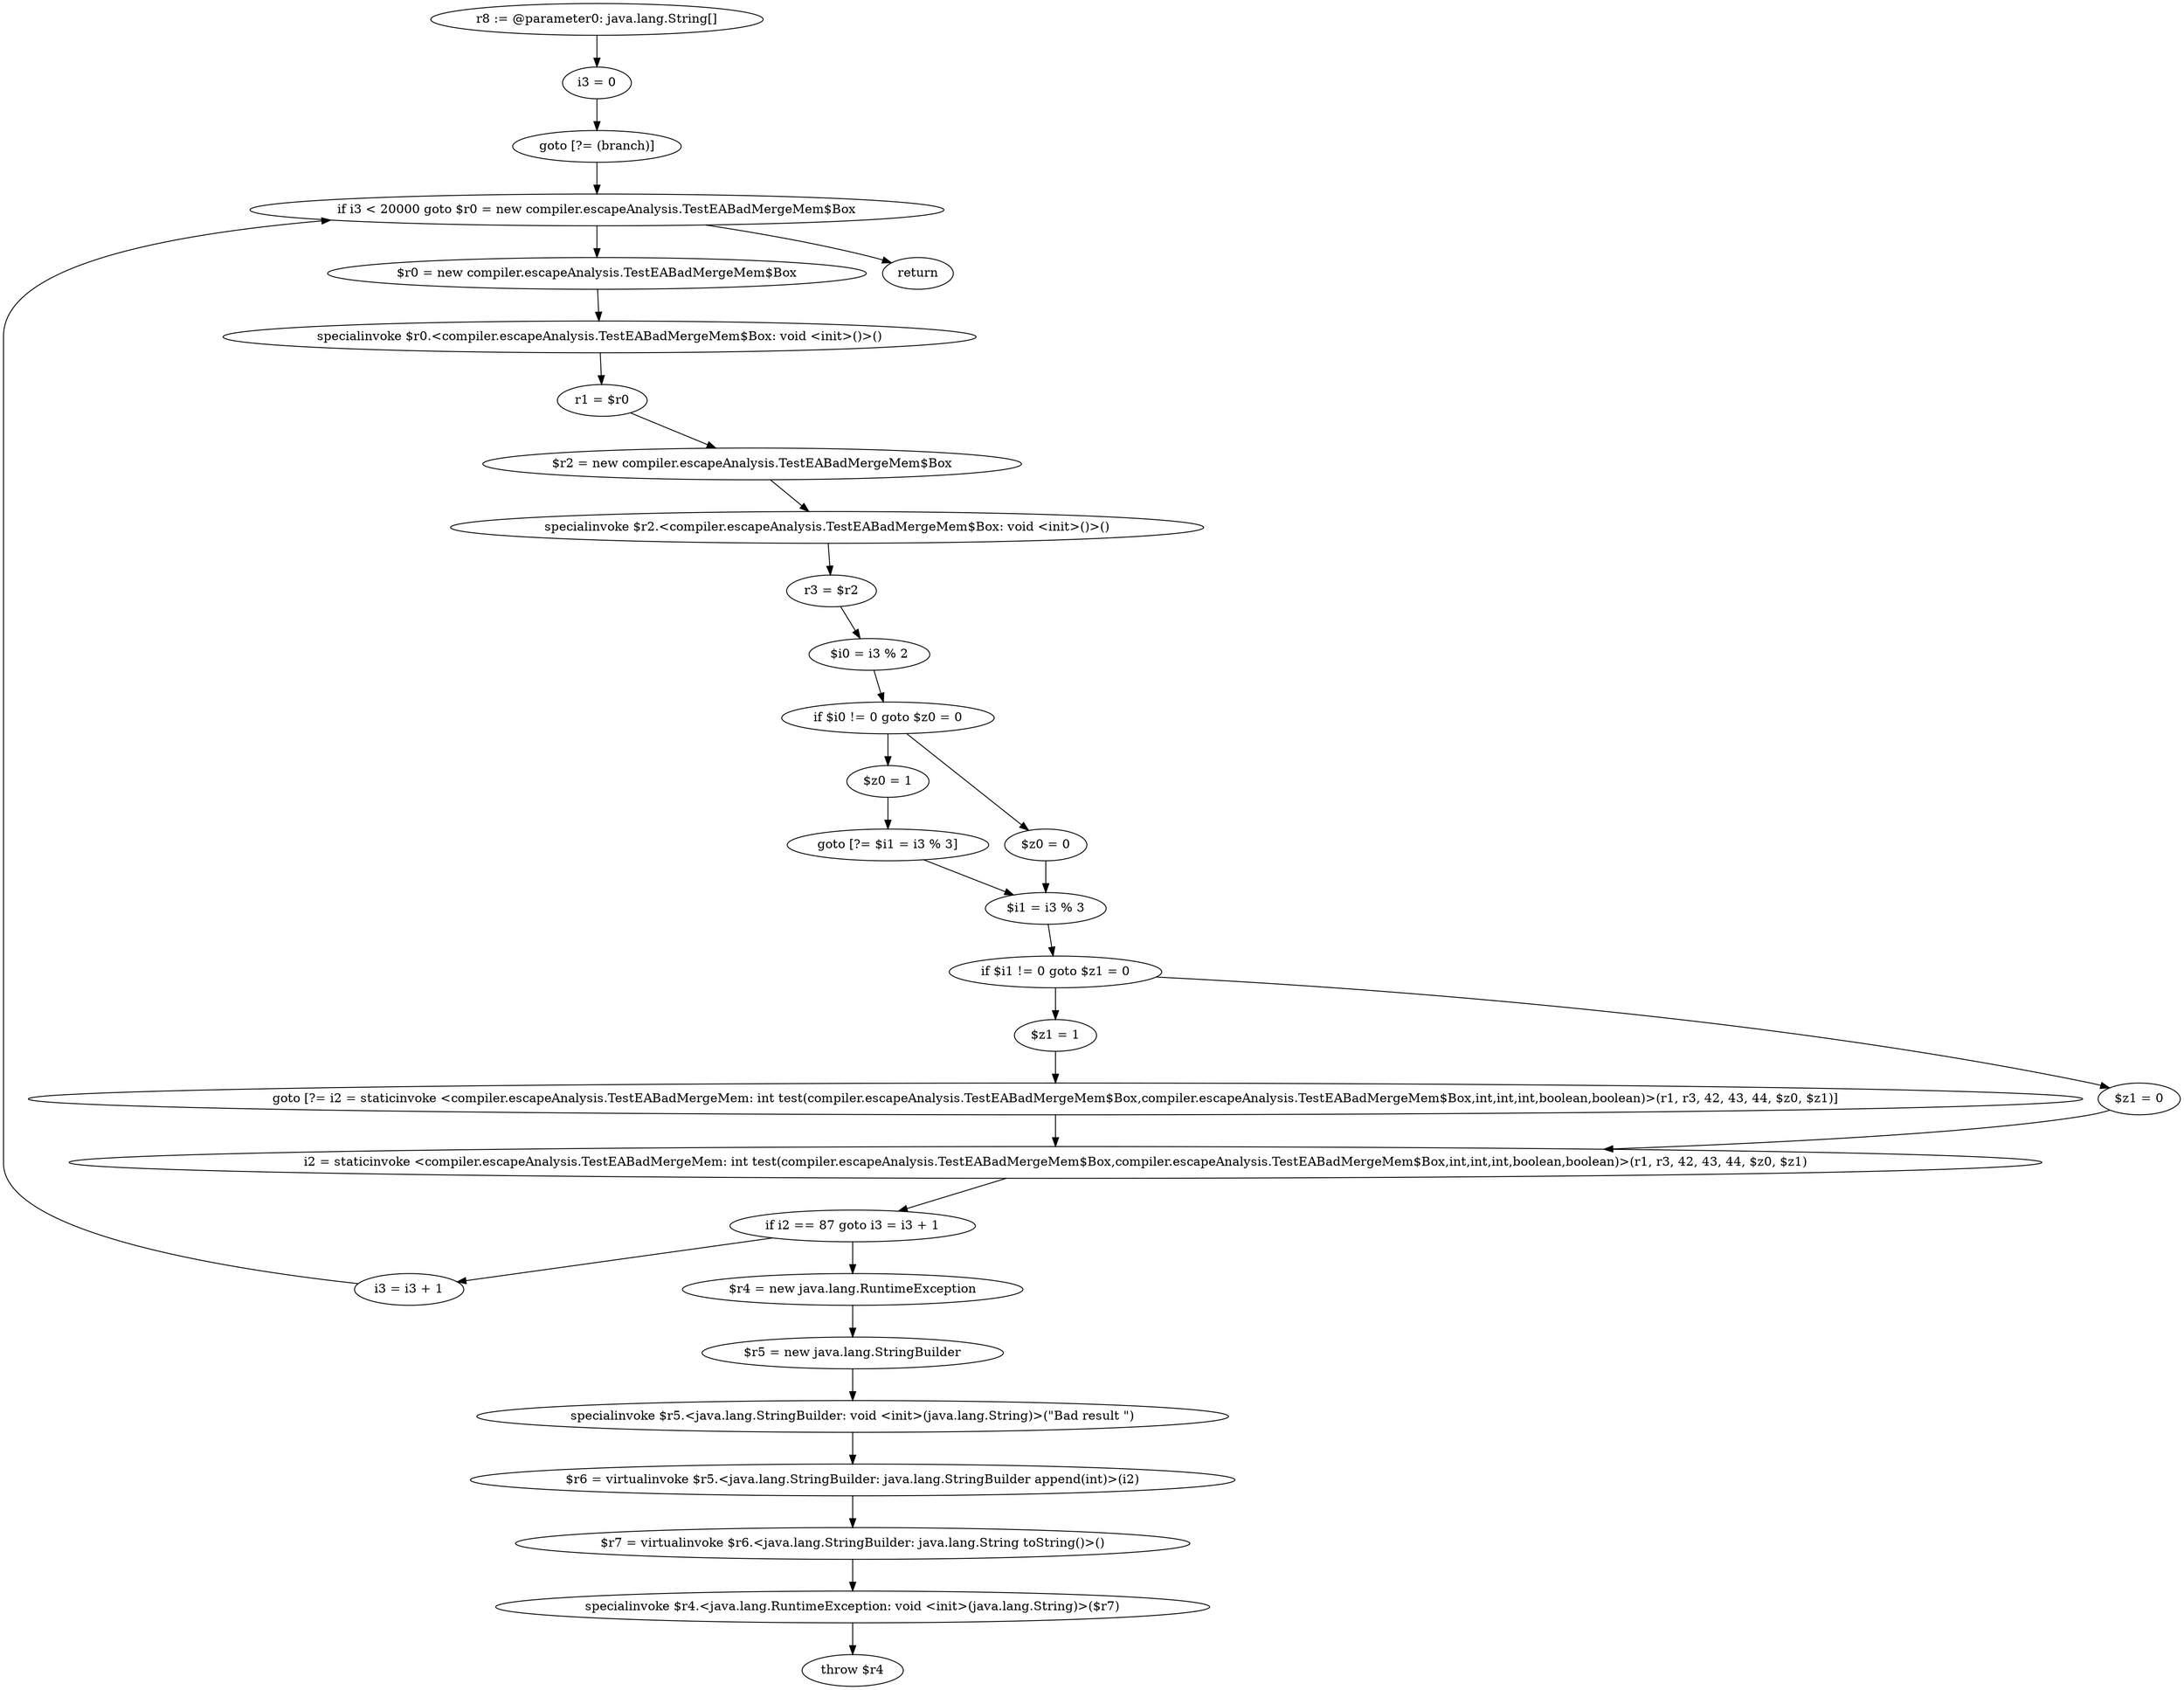digraph "unitGraph" {
    "r8 := @parameter0: java.lang.String[]"
    "i3 = 0"
    "goto [?= (branch)]"
    "$r0 = new compiler.escapeAnalysis.TestEABadMergeMem$Box"
    "specialinvoke $r0.<compiler.escapeAnalysis.TestEABadMergeMem$Box: void <init>()>()"
    "r1 = $r0"
    "$r2 = new compiler.escapeAnalysis.TestEABadMergeMem$Box"
    "specialinvoke $r2.<compiler.escapeAnalysis.TestEABadMergeMem$Box: void <init>()>()"
    "r3 = $r2"
    "$i0 = i3 % 2"
    "if $i0 != 0 goto $z0 = 0"
    "$z0 = 1"
    "goto [?= $i1 = i3 % 3]"
    "$z0 = 0"
    "$i1 = i3 % 3"
    "if $i1 != 0 goto $z1 = 0"
    "$z1 = 1"
    "goto [?= i2 = staticinvoke <compiler.escapeAnalysis.TestEABadMergeMem: int test(compiler.escapeAnalysis.TestEABadMergeMem$Box,compiler.escapeAnalysis.TestEABadMergeMem$Box,int,int,int,boolean,boolean)>(r1, r3, 42, 43, 44, $z0, $z1)]"
    "$z1 = 0"
    "i2 = staticinvoke <compiler.escapeAnalysis.TestEABadMergeMem: int test(compiler.escapeAnalysis.TestEABadMergeMem$Box,compiler.escapeAnalysis.TestEABadMergeMem$Box,int,int,int,boolean,boolean)>(r1, r3, 42, 43, 44, $z0, $z1)"
    "if i2 == 87 goto i3 = i3 + 1"
    "$r4 = new java.lang.RuntimeException"
    "$r5 = new java.lang.StringBuilder"
    "specialinvoke $r5.<java.lang.StringBuilder: void <init>(java.lang.String)>(\"Bad result \")"
    "$r6 = virtualinvoke $r5.<java.lang.StringBuilder: java.lang.StringBuilder append(int)>(i2)"
    "$r7 = virtualinvoke $r6.<java.lang.StringBuilder: java.lang.String toString()>()"
    "specialinvoke $r4.<java.lang.RuntimeException: void <init>(java.lang.String)>($r7)"
    "throw $r4"
    "i3 = i3 + 1"
    "if i3 < 20000 goto $r0 = new compiler.escapeAnalysis.TestEABadMergeMem$Box"
    "return"
    "r8 := @parameter0: java.lang.String[]"->"i3 = 0";
    "i3 = 0"->"goto [?= (branch)]";
    "goto [?= (branch)]"->"if i3 < 20000 goto $r0 = new compiler.escapeAnalysis.TestEABadMergeMem$Box";
    "$r0 = new compiler.escapeAnalysis.TestEABadMergeMem$Box"->"specialinvoke $r0.<compiler.escapeAnalysis.TestEABadMergeMem$Box: void <init>()>()";
    "specialinvoke $r0.<compiler.escapeAnalysis.TestEABadMergeMem$Box: void <init>()>()"->"r1 = $r0";
    "r1 = $r0"->"$r2 = new compiler.escapeAnalysis.TestEABadMergeMem$Box";
    "$r2 = new compiler.escapeAnalysis.TestEABadMergeMem$Box"->"specialinvoke $r2.<compiler.escapeAnalysis.TestEABadMergeMem$Box: void <init>()>()";
    "specialinvoke $r2.<compiler.escapeAnalysis.TestEABadMergeMem$Box: void <init>()>()"->"r3 = $r2";
    "r3 = $r2"->"$i0 = i3 % 2";
    "$i0 = i3 % 2"->"if $i0 != 0 goto $z0 = 0";
    "if $i0 != 0 goto $z0 = 0"->"$z0 = 1";
    "if $i0 != 0 goto $z0 = 0"->"$z0 = 0";
    "$z0 = 1"->"goto [?= $i1 = i3 % 3]";
    "goto [?= $i1 = i3 % 3]"->"$i1 = i3 % 3";
    "$z0 = 0"->"$i1 = i3 % 3";
    "$i1 = i3 % 3"->"if $i1 != 0 goto $z1 = 0";
    "if $i1 != 0 goto $z1 = 0"->"$z1 = 1";
    "if $i1 != 0 goto $z1 = 0"->"$z1 = 0";
    "$z1 = 1"->"goto [?= i2 = staticinvoke <compiler.escapeAnalysis.TestEABadMergeMem: int test(compiler.escapeAnalysis.TestEABadMergeMem$Box,compiler.escapeAnalysis.TestEABadMergeMem$Box,int,int,int,boolean,boolean)>(r1, r3, 42, 43, 44, $z0, $z1)]";
    "goto [?= i2 = staticinvoke <compiler.escapeAnalysis.TestEABadMergeMem: int test(compiler.escapeAnalysis.TestEABadMergeMem$Box,compiler.escapeAnalysis.TestEABadMergeMem$Box,int,int,int,boolean,boolean)>(r1, r3, 42, 43, 44, $z0, $z1)]"->"i2 = staticinvoke <compiler.escapeAnalysis.TestEABadMergeMem: int test(compiler.escapeAnalysis.TestEABadMergeMem$Box,compiler.escapeAnalysis.TestEABadMergeMem$Box,int,int,int,boolean,boolean)>(r1, r3, 42, 43, 44, $z0, $z1)";
    "$z1 = 0"->"i2 = staticinvoke <compiler.escapeAnalysis.TestEABadMergeMem: int test(compiler.escapeAnalysis.TestEABadMergeMem$Box,compiler.escapeAnalysis.TestEABadMergeMem$Box,int,int,int,boolean,boolean)>(r1, r3, 42, 43, 44, $z0, $z1)";
    "i2 = staticinvoke <compiler.escapeAnalysis.TestEABadMergeMem: int test(compiler.escapeAnalysis.TestEABadMergeMem$Box,compiler.escapeAnalysis.TestEABadMergeMem$Box,int,int,int,boolean,boolean)>(r1, r3, 42, 43, 44, $z0, $z1)"->"if i2 == 87 goto i3 = i3 + 1";
    "if i2 == 87 goto i3 = i3 + 1"->"$r4 = new java.lang.RuntimeException";
    "if i2 == 87 goto i3 = i3 + 1"->"i3 = i3 + 1";
    "$r4 = new java.lang.RuntimeException"->"$r5 = new java.lang.StringBuilder";
    "$r5 = new java.lang.StringBuilder"->"specialinvoke $r5.<java.lang.StringBuilder: void <init>(java.lang.String)>(\"Bad result \")";
    "specialinvoke $r5.<java.lang.StringBuilder: void <init>(java.lang.String)>(\"Bad result \")"->"$r6 = virtualinvoke $r5.<java.lang.StringBuilder: java.lang.StringBuilder append(int)>(i2)";
    "$r6 = virtualinvoke $r5.<java.lang.StringBuilder: java.lang.StringBuilder append(int)>(i2)"->"$r7 = virtualinvoke $r6.<java.lang.StringBuilder: java.lang.String toString()>()";
    "$r7 = virtualinvoke $r6.<java.lang.StringBuilder: java.lang.String toString()>()"->"specialinvoke $r4.<java.lang.RuntimeException: void <init>(java.lang.String)>($r7)";
    "specialinvoke $r4.<java.lang.RuntimeException: void <init>(java.lang.String)>($r7)"->"throw $r4";
    "i3 = i3 + 1"->"if i3 < 20000 goto $r0 = new compiler.escapeAnalysis.TestEABadMergeMem$Box";
    "if i3 < 20000 goto $r0 = new compiler.escapeAnalysis.TestEABadMergeMem$Box"->"return";
    "if i3 < 20000 goto $r0 = new compiler.escapeAnalysis.TestEABadMergeMem$Box"->"$r0 = new compiler.escapeAnalysis.TestEABadMergeMem$Box";
}
